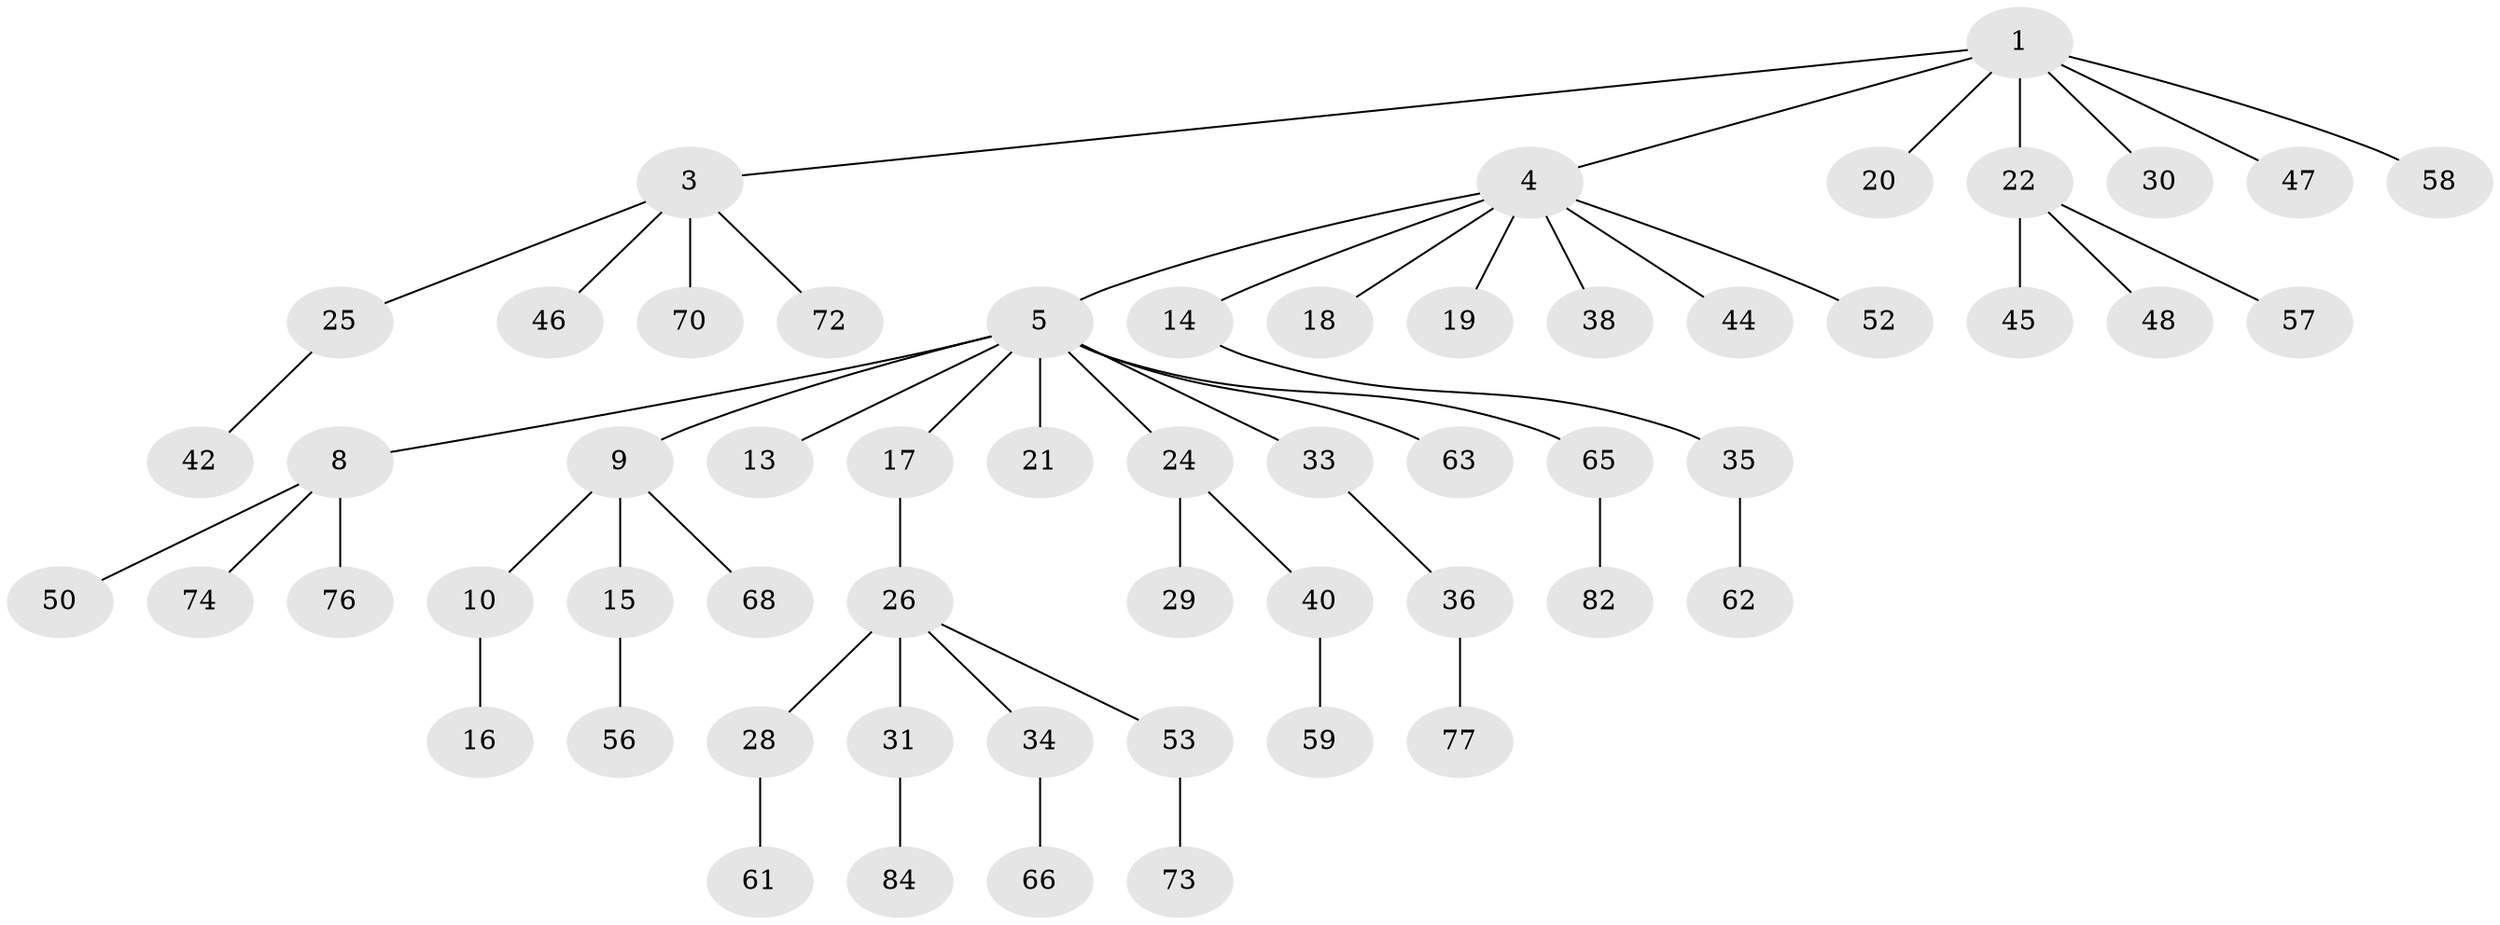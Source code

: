 // Generated by graph-tools (version 1.1) at 2025/24/03/03/25 07:24:08]
// undirected, 57 vertices, 56 edges
graph export_dot {
graph [start="1"]
  node [color=gray90,style=filled];
  1 [super="+2"];
  3 [super="+7"];
  4 [super="+11"];
  5 [super="+6"];
  8 [super="+32"];
  9 [super="+39"];
  10 [super="+12"];
  13;
  14 [super="+23"];
  15 [super="+51"];
  16;
  17;
  18;
  19;
  20 [super="+80"];
  21 [super="+49"];
  22 [super="+27"];
  24;
  25 [super="+78"];
  26 [super="+41"];
  28;
  29;
  30 [super="+43"];
  31;
  33;
  34;
  35 [super="+54"];
  36 [super="+37"];
  38;
  40 [super="+69"];
  42 [super="+55"];
  44 [super="+83"];
  45;
  46;
  47;
  48 [super="+79"];
  50;
  52;
  53 [super="+75"];
  56 [super="+64"];
  57;
  58 [super="+60"];
  59 [super="+67"];
  61;
  62 [super="+71"];
  63 [super="+81"];
  65;
  66;
  68;
  70;
  72;
  73;
  74;
  76;
  77;
  82;
  84;
  1 -- 4;
  1 -- 22;
  1 -- 3;
  1 -- 20;
  1 -- 58;
  1 -- 30;
  1 -- 47;
  3 -- 70;
  3 -- 72;
  3 -- 25;
  3 -- 46;
  4 -- 5;
  4 -- 38;
  4 -- 44;
  4 -- 52;
  4 -- 18;
  4 -- 19;
  4 -- 14;
  5 -- 17;
  5 -- 21;
  5 -- 24;
  5 -- 63;
  5 -- 65;
  5 -- 33;
  5 -- 8;
  5 -- 9;
  5 -- 13;
  8 -- 76;
  8 -- 50;
  8 -- 74;
  9 -- 10;
  9 -- 15;
  9 -- 68;
  10 -- 16;
  14 -- 35;
  15 -- 56;
  17 -- 26;
  22 -- 57;
  22 -- 48;
  22 -- 45;
  24 -- 29;
  24 -- 40;
  25 -- 42;
  26 -- 28;
  26 -- 31;
  26 -- 34;
  26 -- 53;
  28 -- 61;
  31 -- 84;
  33 -- 36;
  34 -- 66;
  35 -- 62;
  36 -- 77;
  40 -- 59;
  53 -- 73;
  65 -- 82;
}
